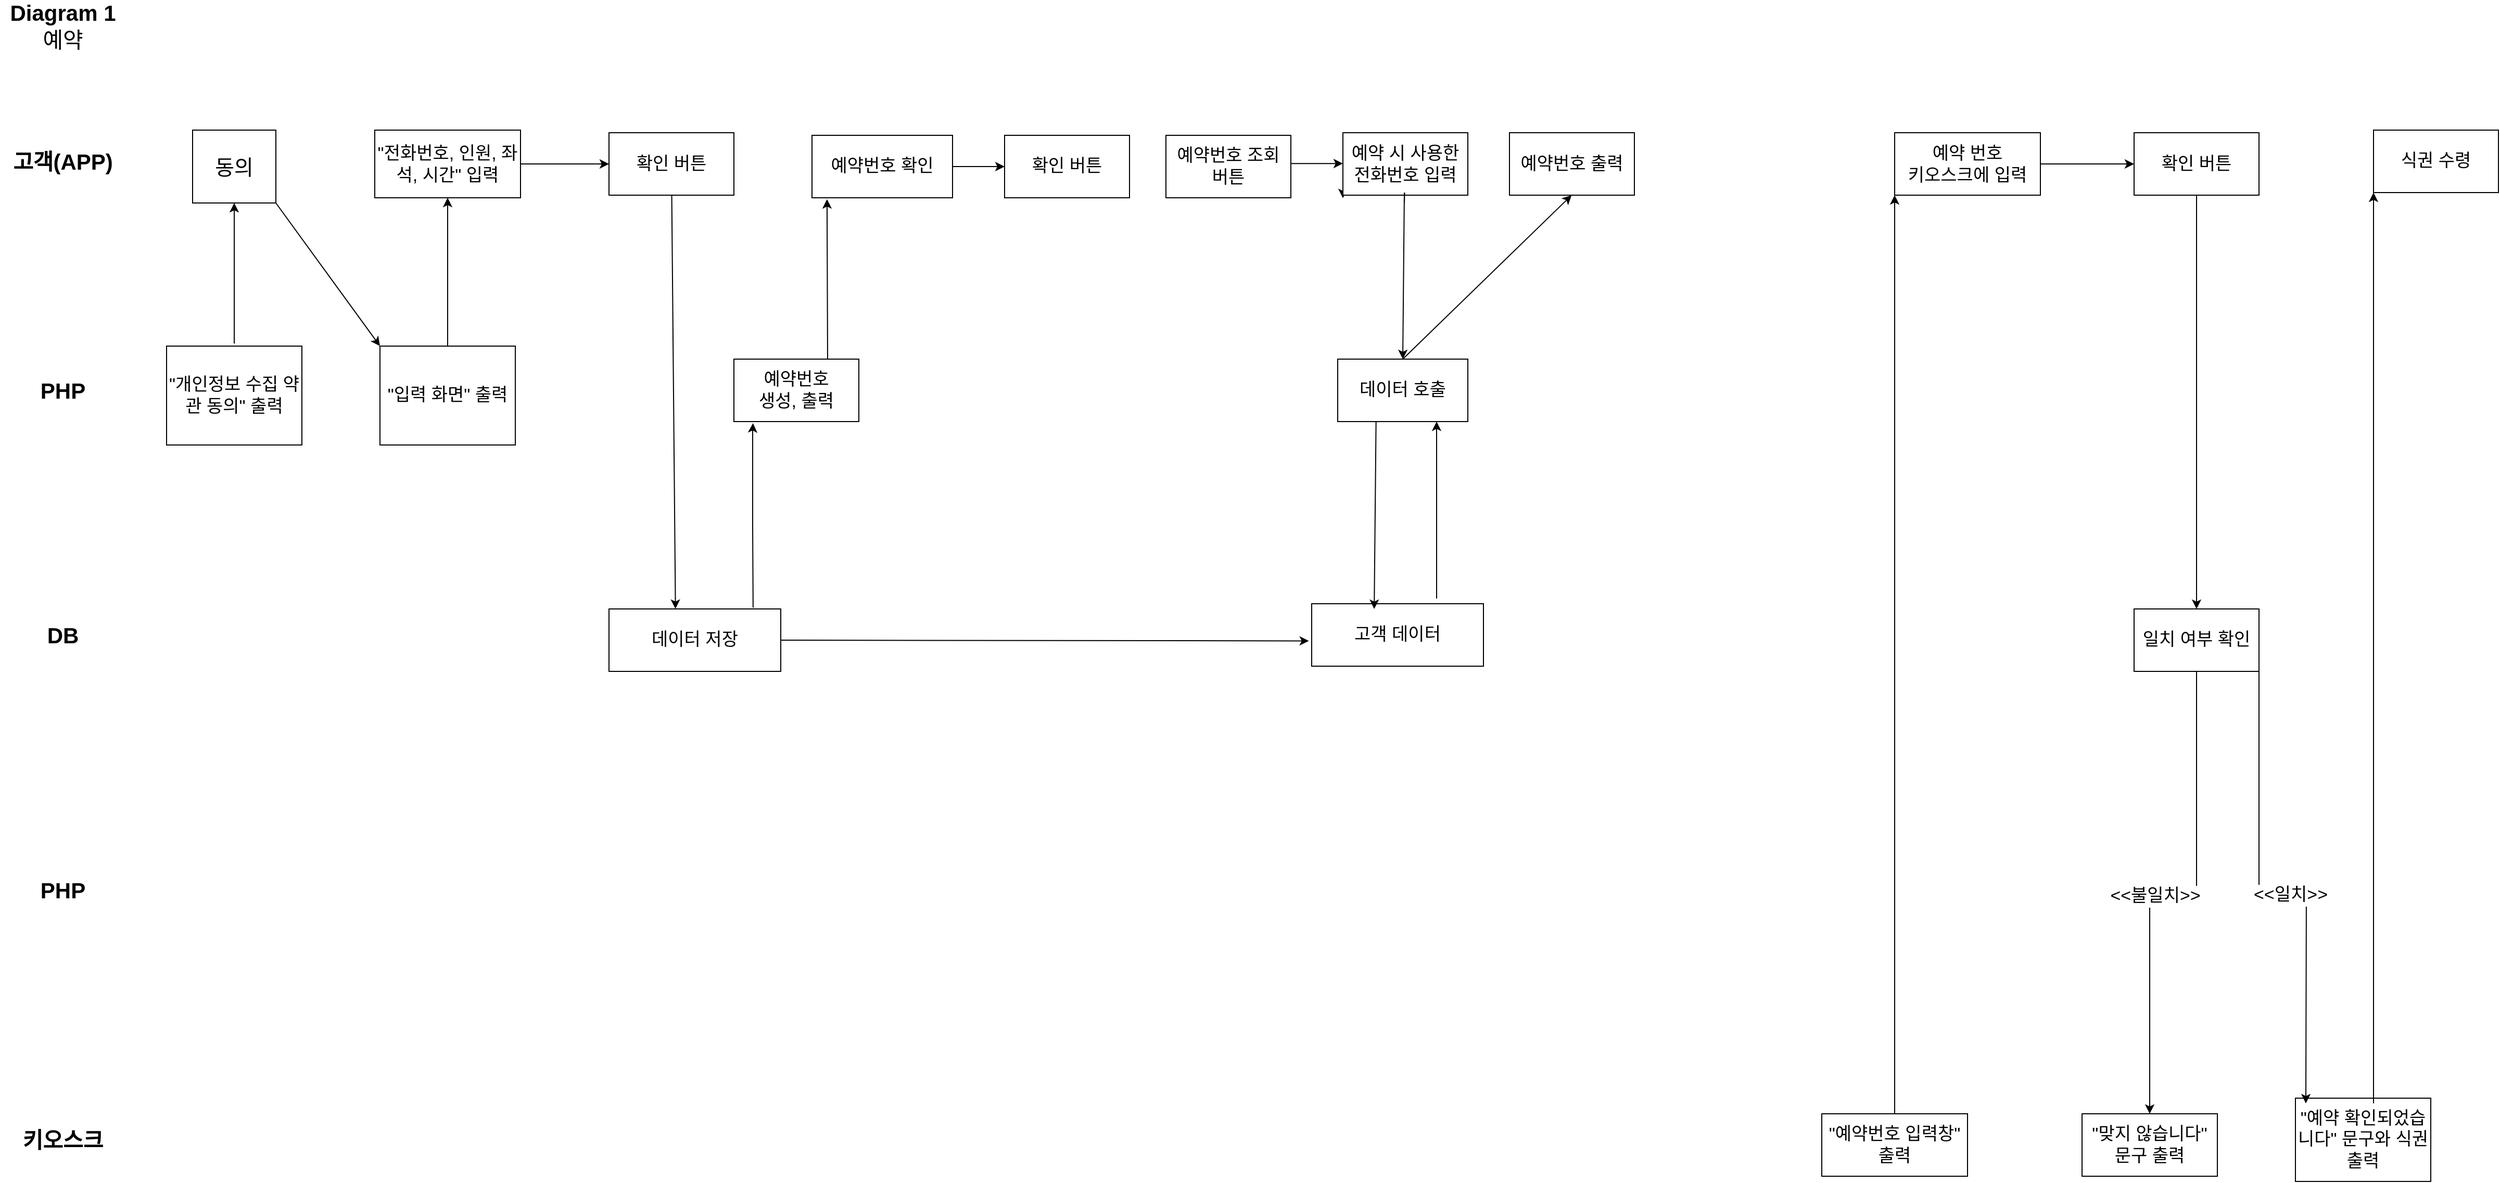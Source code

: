 <mxfile version="17.4.2" type="github">
  <diagram id="bLIs0JccnGCtTSfTrbIt" name="Page-1">
    <mxGraphModel dx="1778" dy="953" grid="1" gridSize="10" guides="1" tooltips="1" connect="1" arrows="1" fold="1" page="1" pageScale="1" pageWidth="1100" pageHeight="850" background="none" math="0" shadow="0">
      <root>
        <mxCell id="0" />
        <mxCell id="1" parent="0" />
        <mxCell id="WD3ALiDRtXTudYih0hBq-5" value="&lt;font style=&quot;font-size: 21px&quot;&gt;&lt;b&gt;고객(APP)&lt;/b&gt;&lt;/font&gt;" style="text;html=1;align=center;verticalAlign=middle;resizable=0;points=[];autosize=1;strokeColor=none;fillColor=none;fontSize=13;" parent="1" vertex="1">
          <mxGeometry x="65" y="200" width="110" height="20" as="geometry" />
        </mxCell>
        <mxCell id="WD3ALiDRtXTudYih0hBq-6" value="&lt;span style=&quot;font-size: 21px&quot;&gt;&lt;b&gt;PHP&lt;/b&gt;&lt;/span&gt;" style="text;html=1;align=center;verticalAlign=middle;resizable=0;points=[];autosize=1;strokeColor=none;fillColor=none;fontSize=13;" parent="1" vertex="1">
          <mxGeometry x="90" y="420" width="60" height="20" as="geometry" />
        </mxCell>
        <mxCell id="WD3ALiDRtXTudYih0hBq-7" value="&lt;span style=&quot;font-size: 21px&quot;&gt;&lt;b&gt;DB&lt;/b&gt;&lt;/span&gt;" style="text;html=1;align=center;verticalAlign=middle;resizable=0;points=[];autosize=1;strokeColor=none;fillColor=none;fontSize=13;" parent="1" vertex="1">
          <mxGeometry x="95" y="655" width="50" height="20" as="geometry" />
        </mxCell>
        <mxCell id="WD3ALiDRtXTudYih0hBq-8" value="&lt;font style=&quot;font-size: 21px&quot;&gt;&lt;b&gt;Diagram 1&lt;/b&gt;&lt;br&gt;예약&lt;br&gt;&lt;/font&gt;" style="text;html=1;align=center;verticalAlign=middle;resizable=0;points=[];autosize=1;strokeColor=none;fillColor=none;fontSize=13;" parent="1" vertex="1">
          <mxGeometry x="60" y="60" width="120" height="40" as="geometry" />
        </mxCell>
        <mxCell id="WD3ALiDRtXTudYih0hBq-9" value="&lt;font style=&quot;font-size: 20px&quot;&gt;동의&lt;/font&gt;" style="rounded=0;whiteSpace=wrap;html=1;fontSize=21;" parent="1" vertex="1">
          <mxGeometry x="245" y="180" width="80" height="70" as="geometry" />
        </mxCell>
        <mxCell id="WD3ALiDRtXTudYih0hBq-10" value="&lt;font style=&quot;font-size: 17px&quot;&gt;&quot;개인정보 수집 약관 동의&quot; 출력&lt;/font&gt;" style="rounded=0;whiteSpace=wrap;html=1;fontSize=17;" parent="1" vertex="1">
          <mxGeometry x="220" y="387.5" width="130" height="95" as="geometry" />
        </mxCell>
        <mxCell id="WD3ALiDRtXTudYih0hBq-11" value="" style="endArrow=classic;html=1;rounded=0;fontSize=17;entryX=0.5;entryY=1;entryDx=0;entryDy=0;" parent="1" target="WD3ALiDRtXTudYih0hBq-9" edge="1">
          <mxGeometry width="50" height="50" relative="1" as="geometry">
            <mxPoint x="285" y="385" as="sourcePoint" />
            <mxPoint x="284.5" y="285" as="targetPoint" />
          </mxGeometry>
        </mxCell>
        <mxCell id="WD3ALiDRtXTudYih0hBq-13" value="&lt;font style=&quot;font-size: 17px&quot;&gt;&quot;입력 화면&quot; 출력&lt;/font&gt;" style="rounded=0;whiteSpace=wrap;html=1;fontSize=17;" parent="1" vertex="1">
          <mxGeometry x="425" y="387.5" width="130" height="95" as="geometry" />
        </mxCell>
        <mxCell id="WD3ALiDRtXTudYih0hBq-14" value="" style="endArrow=classic;html=1;rounded=0;fontSize=17;entryX=0;entryY=0;entryDx=0;entryDy=0;exitX=1;exitY=1;exitDx=0;exitDy=0;" parent="1" source="WD3ALiDRtXTudYih0hBq-9" target="WD3ALiDRtXTudYih0hBq-13" edge="1">
          <mxGeometry width="50" height="50" relative="1" as="geometry">
            <mxPoint x="355" y="285" as="sourcePoint" />
            <mxPoint x="405" y="235" as="targetPoint" />
          </mxGeometry>
        </mxCell>
        <mxCell id="WD3ALiDRtXTudYih0hBq-15" value="&quot;전화번호, 인원, 좌석, 시간&quot; 입력" style="rounded=0;whiteSpace=wrap;html=1;fontSize=17;" parent="1" vertex="1">
          <mxGeometry x="420" y="180" width="140" height="65" as="geometry" />
        </mxCell>
        <mxCell id="WD3ALiDRtXTudYih0hBq-16" value="" style="endArrow=classic;html=1;rounded=0;fontSize=17;entryX=0.5;entryY=1;entryDx=0;entryDy=0;exitX=0.5;exitY=0;exitDx=0;exitDy=0;" parent="1" source="WD3ALiDRtXTudYih0hBq-13" target="WD3ALiDRtXTudYih0hBq-15" edge="1">
          <mxGeometry width="50" height="50" relative="1" as="geometry">
            <mxPoint x="465" y="375" as="sourcePoint" />
            <mxPoint x="555" y="255" as="targetPoint" />
          </mxGeometry>
        </mxCell>
        <mxCell id="WD3ALiDRtXTudYih0hBq-17" value="확인 버튼" style="rounded=0;whiteSpace=wrap;html=1;fontSize=17;" parent="1" vertex="1">
          <mxGeometry x="645" y="182.5" width="120" height="60" as="geometry" />
        </mxCell>
        <mxCell id="WD3ALiDRtXTudYih0hBq-18" value="데이터 저장" style="rounded=0;whiteSpace=wrap;html=1;fontSize=17;" parent="1" vertex="1">
          <mxGeometry x="645" y="640" width="165" height="60" as="geometry" />
        </mxCell>
        <mxCell id="WD3ALiDRtXTudYih0hBq-19" value="" style="endArrow=classic;html=1;rounded=0;fontSize=17;entryX=0;entryY=0.5;entryDx=0;entryDy=0;exitX=1;exitY=0.5;exitDx=0;exitDy=0;" parent="1" source="WD3ALiDRtXTudYih0hBq-15" target="WD3ALiDRtXTudYih0hBq-17" edge="1">
          <mxGeometry width="50" height="50" relative="1" as="geometry">
            <mxPoint x="565" y="237.5" as="sourcePoint" />
            <mxPoint x="615" y="187.5" as="targetPoint" />
          </mxGeometry>
        </mxCell>
        <mxCell id="WD3ALiDRtXTudYih0hBq-20" value="" style="endArrow=classic;html=1;rounded=0;fontSize=17;entryX=0.387;entryY=-0.002;entryDx=0;entryDy=0;entryPerimeter=0;" parent="1" source="WD3ALiDRtXTudYih0hBq-17" target="WD3ALiDRtXTudYih0hBq-18" edge="1">
          <mxGeometry width="50" height="50" relative="1" as="geometry">
            <mxPoint x="705" y="245" as="sourcePoint" />
            <mxPoint x="710" y="640" as="targetPoint" />
          </mxGeometry>
        </mxCell>
        <mxCell id="WD3ALiDRtXTudYih0hBq-21" value="예약번호&lt;br&gt;생성, 출력" style="rounded=0;whiteSpace=wrap;html=1;fontSize=17;" parent="1" vertex="1">
          <mxGeometry x="765" y="400" width="120" height="60" as="geometry" />
        </mxCell>
        <mxCell id="WD3ALiDRtXTudYih0hBq-22" value="" style="endArrow=classic;html=1;rounded=0;fontSize=17;exitX=0.839;exitY=-0.02;exitDx=0;exitDy=0;entryX=0.153;entryY=1.026;entryDx=0;entryDy=0;exitPerimeter=0;entryPerimeter=0;" parent="1" source="WD3ALiDRtXTudYih0hBq-18" target="WD3ALiDRtXTudYih0hBq-21" edge="1">
          <mxGeometry width="50" height="50" relative="1" as="geometry">
            <mxPoint x="765" y="615" as="sourcePoint" />
            <mxPoint x="815" y="565" as="targetPoint" />
            <Array as="points">
              <mxPoint x="783" y="560" />
              <mxPoint x="783" y="470" />
            </Array>
          </mxGeometry>
        </mxCell>
        <mxCell id="WD3ALiDRtXTudYih0hBq-23" value="예약번호 확인" style="rounded=0;whiteSpace=wrap;html=1;fontSize=17;" parent="1" vertex="1">
          <mxGeometry x="840" y="185" width="135" height="60" as="geometry" />
        </mxCell>
        <mxCell id="WD3ALiDRtXTudYih0hBq-24" value="" style="endArrow=classic;html=1;rounded=0;fontSize=17;exitX=0.75;exitY=0;exitDx=0;exitDy=0;entryX=0.107;entryY=1.023;entryDx=0;entryDy=0;entryPerimeter=0;" parent="1" source="WD3ALiDRtXTudYih0hBq-21" target="WD3ALiDRtXTudYih0hBq-23" edge="1">
          <mxGeometry width="50" height="50" relative="1" as="geometry">
            <mxPoint x="855" y="375" as="sourcePoint" />
            <mxPoint x="905" y="325" as="targetPoint" />
          </mxGeometry>
        </mxCell>
        <mxCell id="WD3ALiDRtXTudYih0hBq-25" value="확인 버튼" style="rounded=0;whiteSpace=wrap;html=1;fontSize=17;" parent="1" vertex="1">
          <mxGeometry x="1025" y="185" width="120" height="60" as="geometry" />
        </mxCell>
        <mxCell id="WD3ALiDRtXTudYih0hBq-26" value="" style="endArrow=classic;html=1;rounded=0;fontSize=17;entryX=0;entryY=0.5;entryDx=0;entryDy=0;exitX=1;exitY=0.5;exitDx=0;exitDy=0;" parent="1" source="WD3ALiDRtXTudYih0hBq-23" target="WD3ALiDRtXTudYih0hBq-25" edge="1">
          <mxGeometry width="50" height="50" relative="1" as="geometry">
            <mxPoint x="955" y="305" as="sourcePoint" />
            <mxPoint x="1005" y="255" as="targetPoint" />
          </mxGeometry>
        </mxCell>
        <mxCell id="WD3ALiDRtXTudYih0hBq-27" value="예약 번호 &lt;br&gt;키오스크에 입력" style="rounded=0;whiteSpace=wrap;html=1;fontSize=17;" parent="1" vertex="1">
          <mxGeometry x="1880" y="182.5" width="140" height="60" as="geometry" />
        </mxCell>
        <mxCell id="WD3ALiDRtXTudYih0hBq-28" value="&lt;span style=&quot;font-size: 21px&quot;&gt;&lt;b&gt;PHP&lt;/b&gt;&lt;/span&gt;" style="text;html=1;align=center;verticalAlign=middle;resizable=0;points=[];autosize=1;strokeColor=none;fillColor=none;fontSize=13;" parent="1" vertex="1">
          <mxGeometry x="90" y="900" width="60" height="20" as="geometry" />
        </mxCell>
        <mxCell id="WD3ALiDRtXTudYih0hBq-29" value="&lt;span style=&quot;font-size: 21px&quot;&gt;&lt;b&gt;키오스크&lt;/b&gt;&lt;/span&gt;" style="text;html=1;align=center;verticalAlign=middle;resizable=0;points=[];autosize=1;strokeColor=none;fillColor=none;fontSize=13;" parent="1" vertex="1">
          <mxGeometry x="70" y="1140" width="100" height="20" as="geometry" />
        </mxCell>
        <mxCell id="WD3ALiDRtXTudYih0hBq-30" value="&quot;예약번호 입력창&quot; 출력" style="rounded=0;whiteSpace=wrap;html=1;fontSize=17;" parent="1" vertex="1">
          <mxGeometry x="1810" y="1125" width="140" height="60" as="geometry" />
        </mxCell>
        <mxCell id="WD3ALiDRtXTudYih0hBq-31" value="" style="endArrow=classic;html=1;rounded=0;fontSize=17;exitX=0.5;exitY=0;exitDx=0;exitDy=0;entryX=0;entryY=1;entryDx=0;entryDy=0;" parent="1" source="WD3ALiDRtXTudYih0hBq-30" target="WD3ALiDRtXTudYih0hBq-27" edge="1">
          <mxGeometry width="50" height="50" relative="1" as="geometry">
            <mxPoint x="1590" y="685" as="sourcePoint" />
            <mxPoint x="1880" y="245" as="targetPoint" />
          </mxGeometry>
        </mxCell>
        <mxCell id="WD3ALiDRtXTudYih0hBq-33" value="일치 여부 확인" style="rounded=0;whiteSpace=wrap;html=1;fontSize=17;" parent="1" vertex="1">
          <mxGeometry x="2110" y="640" width="120" height="60" as="geometry" />
        </mxCell>
        <mxCell id="WD3ALiDRtXTudYih0hBq-34" value="확인 버튼" style="rounded=0;whiteSpace=wrap;html=1;fontSize=17;" parent="1" vertex="1">
          <mxGeometry x="2110" y="182.5" width="120" height="60" as="geometry" />
        </mxCell>
        <mxCell id="WD3ALiDRtXTudYih0hBq-35" value="" style="endArrow=classic;html=1;rounded=0;fontSize=17;entryX=0;entryY=0.5;entryDx=0;entryDy=0;exitX=1;exitY=0.5;exitDx=0;exitDy=0;" parent="1" source="WD3ALiDRtXTudYih0hBq-27" target="WD3ALiDRtXTudYih0hBq-34" edge="1">
          <mxGeometry width="50" height="50" relative="1" as="geometry">
            <mxPoint x="2090" y="195" as="sourcePoint" />
            <mxPoint x="2050" y="245" as="targetPoint" />
          </mxGeometry>
        </mxCell>
        <mxCell id="WD3ALiDRtXTudYih0hBq-36" value="" style="endArrow=classic;html=1;rounded=0;fontSize=17;entryX=0.5;entryY=0;entryDx=0;entryDy=0;exitX=0.5;exitY=1;exitDx=0;exitDy=0;" parent="1" source="WD3ALiDRtXTudYih0hBq-34" target="WD3ALiDRtXTudYih0hBq-33" edge="1">
          <mxGeometry width="50" height="50" relative="1" as="geometry">
            <mxPoint x="2080" y="460" as="sourcePoint" />
            <mxPoint x="2220" y="380" as="targetPoint" />
          </mxGeometry>
        </mxCell>
        <mxCell id="WD3ALiDRtXTudYih0hBq-37" value="&quot;예약 확인되었습니다&quot; 문구와 식권 출력" style="rounded=0;whiteSpace=wrap;html=1;fontSize=17;" parent="1" vertex="1">
          <mxGeometry x="2265" y="1110" width="130" height="80" as="geometry" />
        </mxCell>
        <mxCell id="WD3ALiDRtXTudYih0hBq-38" value="&quot;맞지 않습니다&quot; 문구 출력" style="rounded=0;whiteSpace=wrap;html=1;fontSize=17;" parent="1" vertex="1">
          <mxGeometry x="2060" y="1125" width="130" height="60" as="geometry" />
        </mxCell>
        <mxCell id="WD3ALiDRtXTudYih0hBq-39" value="" style="endArrow=classic;html=1;rounded=0;fontSize=17;entryX=0.5;entryY=0;entryDx=0;entryDy=0;exitX=0.5;exitY=1;exitDx=0;exitDy=0;edgeStyle=orthogonalEdgeStyle;" parent="1" source="WD3ALiDRtXTudYih0hBq-33" target="WD3ALiDRtXTudYih0hBq-38" edge="1">
          <mxGeometry width="50" height="50" relative="1" as="geometry">
            <mxPoint x="2110" y="865" as="sourcePoint" />
            <mxPoint x="2160" y="815" as="targetPoint" />
          </mxGeometry>
        </mxCell>
        <mxCell id="WD3ALiDRtXTudYih0hBq-44" value="&amp;lt;&amp;lt;불일치&amp;gt;&amp;gt;" style="edgeLabel;html=1;align=center;verticalAlign=middle;resizable=0;points=[];fontSize=17;" parent="WD3ALiDRtXTudYih0hBq-39" vertex="1" connectable="0">
          <mxGeometry x="-0.607" y="-1" relative="1" as="geometry">
            <mxPoint x="-39" y="123" as="offset" />
          </mxGeometry>
        </mxCell>
        <mxCell id="WD3ALiDRtXTudYih0hBq-41" value="" style="endArrow=classic;html=1;rounded=0;fontSize=17;exitX=1;exitY=1;exitDx=0;exitDy=0;entryX=0.5;entryY=0;entryDx=0;entryDy=0;edgeStyle=orthogonalEdgeStyle;" parent="1" source="WD3ALiDRtXTudYih0hBq-33" edge="1">
          <mxGeometry width="50" height="50" relative="1" as="geometry">
            <mxPoint x="2260" y="755" as="sourcePoint" />
            <mxPoint x="2275" y="1115" as="targetPoint" />
          </mxGeometry>
        </mxCell>
        <mxCell id="WD3ALiDRtXTudYih0hBq-43" value="&amp;lt;&amp;lt;일치&amp;gt;&amp;gt;" style="edgeLabel;html=1;align=center;verticalAlign=middle;resizable=0;points=[];fontSize=17;" parent="WD3ALiDRtXTudYih0hBq-41" vertex="1" connectable="0">
          <mxGeometry x="-0.31" y="1" relative="1" as="geometry">
            <mxPoint x="29" y="56" as="offset" />
          </mxGeometry>
        </mxCell>
        <mxCell id="WD3ALiDRtXTudYih0hBq-45" value="식권 수령" style="rounded=0;whiteSpace=wrap;html=1;fontSize=17;" parent="1" vertex="1">
          <mxGeometry x="2340" y="180" width="120" height="60" as="geometry" />
        </mxCell>
        <mxCell id="WD3ALiDRtXTudYih0hBq-46" value="" style="endArrow=classic;html=1;rounded=0;fontSize=17;exitX=1;exitY=0;exitDx=0;exitDy=0;entryX=0;entryY=1;entryDx=0;entryDy=0;" parent="1" target="WD3ALiDRtXTudYih0hBq-45" edge="1">
          <mxGeometry width="50" height="50" relative="1" as="geometry">
            <mxPoint x="2340" y="1115" as="sourcePoint" />
            <mxPoint x="2390" y="1045" as="targetPoint" />
          </mxGeometry>
        </mxCell>
        <mxCell id="Va-3gxlgziickEKLRG56-1" value="예약번호 조회&lt;br&gt;버튼" style="rounded=0;whiteSpace=wrap;html=1;fontSize=17;" parent="1" vertex="1">
          <mxGeometry x="1180" y="185" width="120" height="60" as="geometry" />
        </mxCell>
        <mxCell id="Va-3gxlgziickEKLRG56-3" value="" style="endArrow=classic;html=1;rounded=0;fontSize=17;entryX=0;entryY=0.5;entryDx=0;entryDy=0;exitX=1;exitY=0.5;exitDx=0;exitDy=0;" parent="1" edge="1">
          <mxGeometry width="50" height="50" relative="1" as="geometry">
            <mxPoint x="1300.0" y="212.1" as="sourcePoint" />
            <mxPoint x="1350.0" y="212.1" as="targetPoint" />
          </mxGeometry>
        </mxCell>
        <mxCell id="Va-3gxlgziickEKLRG56-5" style="edgeStyle=orthogonalEdgeStyle;rounded=0;orthogonalLoop=1;jettySize=auto;html=1;exitX=0;exitY=1;exitDx=0;exitDy=0;fontSize=17;" parent="1" source="Va-3gxlgziickEKLRG56-4" edge="1">
          <mxGeometry relative="1" as="geometry">
            <mxPoint x="1350" y="245.333" as="targetPoint" />
          </mxGeometry>
        </mxCell>
        <mxCell id="Va-3gxlgziickEKLRG56-4" value="예약 시 사용한 전화번호 입력" style="rounded=0;whiteSpace=wrap;html=1;fontSize=17;" parent="1" vertex="1">
          <mxGeometry x="1350" y="182.5" width="120" height="60" as="geometry" />
        </mxCell>
        <mxCell id="Va-3gxlgziickEKLRG56-7" value="데이터 호출" style="rounded=0;whiteSpace=wrap;html=1;fontSize=17;" parent="1" vertex="1">
          <mxGeometry x="1345" y="400" width="125" height="60" as="geometry" />
        </mxCell>
        <mxCell id="Va-3gxlgziickEKLRG56-8" value="" style="endArrow=classic;html=1;rounded=0;fontSize=17;exitX=0.75;exitY=0;exitDx=0;exitDy=0;entryX=0.5;entryY=0;entryDx=0;entryDy=0;" parent="1" target="Va-3gxlgziickEKLRG56-7" edge="1">
          <mxGeometry width="50" height="50" relative="1" as="geometry">
            <mxPoint x="1409.33" y="240" as="sourcePoint" />
            <mxPoint x="1409.44" y="370" as="targetPoint" />
            <Array as="points">
              <mxPoint x="1409" y="250" />
              <mxPoint x="1409" y="240" />
            </Array>
          </mxGeometry>
        </mxCell>
        <mxCell id="Va-3gxlgziickEKLRG56-9" value="고객 데이터" style="rounded=0;whiteSpace=wrap;html=1;fontSize=17;" parent="1" vertex="1">
          <mxGeometry x="1320" y="635" width="165" height="60" as="geometry" />
        </mxCell>
        <mxCell id="Va-3gxlgziickEKLRG56-10" value="" style="endArrow=classic;html=1;rounded=0;fontSize=17;exitX=0.75;exitY=0;exitDx=0;exitDy=0;entryX=0.364;entryY=0.083;entryDx=0;entryDy=0;entryPerimeter=0;" parent="1" target="Va-3gxlgziickEKLRG56-9" edge="1">
          <mxGeometry width="50" height="50" relative="1" as="geometry">
            <mxPoint x="1381.83" y="460" as="sourcePoint" />
            <mxPoint x="1380" y="620" as="targetPoint" />
          </mxGeometry>
        </mxCell>
        <mxCell id="Va-3gxlgziickEKLRG56-11" value="" style="endArrow=classic;html=1;rounded=0;fontSize=17;" parent="1" edge="1">
          <mxGeometry width="50" height="50" relative="1" as="geometry">
            <mxPoint x="1440" y="630" as="sourcePoint" />
            <mxPoint x="1440" y="460" as="targetPoint" />
          </mxGeometry>
        </mxCell>
        <mxCell id="Va-3gxlgziickEKLRG56-12" value="" style="endArrow=classic;html=1;rounded=0;fontSize=17;entryX=-0.016;entryY=0.595;entryDx=0;entryDy=0;exitX=1;exitY=0.5;exitDx=0;exitDy=0;entryPerimeter=0;" parent="1" source="WD3ALiDRtXTudYih0hBq-18" target="Va-3gxlgziickEKLRG56-9" edge="1">
          <mxGeometry width="50" height="50" relative="1" as="geometry">
            <mxPoint x="1070.001" y="471.31" as="sourcePoint" />
            <mxPoint x="1073.585" y="868.69" as="targetPoint" />
          </mxGeometry>
        </mxCell>
        <mxCell id="Va-3gxlgziickEKLRG56-13" value="예약번호 출력" style="rounded=0;whiteSpace=wrap;html=1;fontSize=17;" parent="1" vertex="1">
          <mxGeometry x="1510" y="182.5" width="120" height="60" as="geometry" />
        </mxCell>
        <mxCell id="Va-3gxlgziickEKLRG56-14" value="" style="endArrow=classic;html=1;rounded=0;fontSize=17;exitX=0.5;exitY=0;exitDx=0;exitDy=0;" parent="1" source="Va-3gxlgziickEKLRG56-7" edge="1">
          <mxGeometry width="50" height="50" relative="1" as="geometry">
            <mxPoint x="1569.7" y="412.5" as="sourcePoint" />
            <mxPoint x="1569.7" y="242.5" as="targetPoint" />
          </mxGeometry>
        </mxCell>
      </root>
    </mxGraphModel>
  </diagram>
</mxfile>
